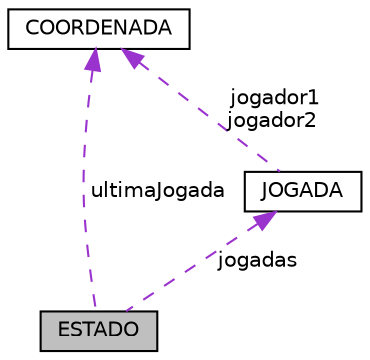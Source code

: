 digraph "ESTADO"
{
  edge [fontname="Helvetica",fontsize="10",labelfontname="Helvetica",labelfontsize="10"];
  node [fontname="Helvetica",fontsize="10",shape=record];
  Node1 [label="ESTADO",height=0.2,width=0.4,color="black", fillcolor="grey75", style="filled", fontcolor="black"];
  Node2 -> Node1 [dir="back",color="darkorchid3",fontsize="10",style="dashed",label=" ultimaJogada" ,fontname="Helvetica"];
  Node2 [label="COORDENADA",height=0.2,width=0.4,color="black", fillcolor="white", style="filled",URL="$structCOORDENADA.html"];
  Node3 -> Node1 [dir="back",color="darkorchid3",fontsize="10",style="dashed",label=" jogadas" ,fontname="Helvetica"];
  Node3 [label="JOGADA",height=0.2,width=0.4,color="black", fillcolor="white", style="filled",URL="$structJOGADA.html"];
  Node2 -> Node3 [dir="back",color="darkorchid3",fontsize="10",style="dashed",label=" jogador1\njogador2" ,fontname="Helvetica"];
}
